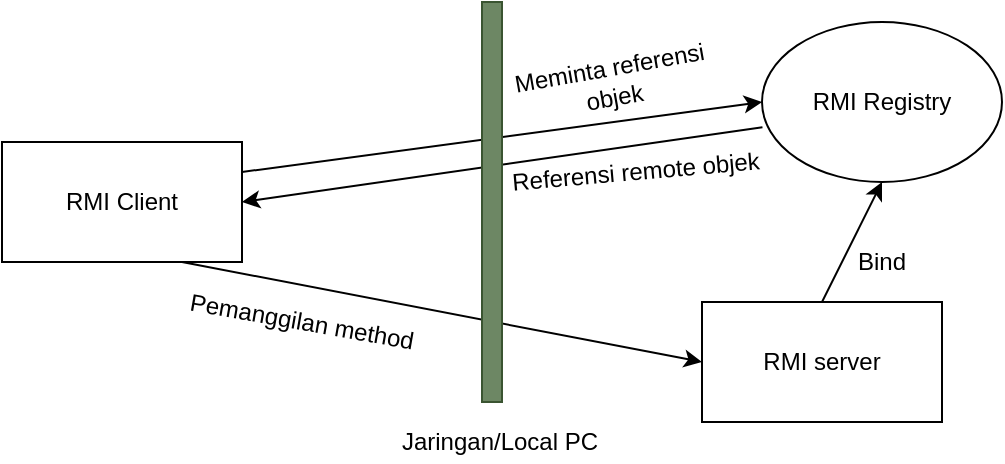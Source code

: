 <mxfile version="14.7.6" type="github"><diagram id="dDRKlp1xT1iawuPq_5Zy" name="Page-1"><mxGraphModel dx="744" dy="376" grid="1" gridSize="10" guides="1" tooltips="1" connect="1" arrows="1" fold="1" page="1" pageScale="1" pageWidth="827" pageHeight="1169" math="0" shadow="0"><root><mxCell id="0"/><mxCell id="1" parent="0"/><mxCell id="cYxboPASYOaU4rLhBHGn-11" value="" style="endArrow=classic;html=1;exitX=1;exitY=0.25;exitDx=0;exitDy=0;entryX=0;entryY=0.5;entryDx=0;entryDy=0;" edge="1" parent="1" source="cYxboPASYOaU4rLhBHGn-3" target="cYxboPASYOaU4rLhBHGn-2"><mxGeometry width="50" height="50" relative="1" as="geometry"><mxPoint x="360" y="240" as="sourcePoint"/><mxPoint x="410" y="190" as="targetPoint"/></mxGeometry></mxCell><mxCell id="cYxboPASYOaU4rLhBHGn-12" value="" style="endArrow=classic;html=1;entryX=1;entryY=0.5;entryDx=0;entryDy=0;exitX=0.002;exitY=0.658;exitDx=0;exitDy=0;exitPerimeter=0;" edge="1" parent="1" source="cYxboPASYOaU4rLhBHGn-2" target="cYxboPASYOaU4rLhBHGn-3"><mxGeometry width="50" height="50" relative="1" as="geometry"><mxPoint x="360" y="240" as="sourcePoint"/><mxPoint x="410" y="190" as="targetPoint"/></mxGeometry></mxCell><mxCell id="cYxboPASYOaU4rLhBHGn-10" value="" style="endArrow=classic;html=1;exitX=0.75;exitY=1;exitDx=0;exitDy=0;entryX=0;entryY=0.5;entryDx=0;entryDy=0;" edge="1" parent="1" source="cYxboPASYOaU4rLhBHGn-3" target="cYxboPASYOaU4rLhBHGn-1"><mxGeometry width="50" height="50" relative="1" as="geometry"><mxPoint x="360" y="240" as="sourcePoint"/><mxPoint x="410" y="190" as="targetPoint"/></mxGeometry></mxCell><mxCell id="cYxboPASYOaU4rLhBHGn-1" value="RMI server" style="rounded=0;whiteSpace=wrap;html=1;" vertex="1" parent="1"><mxGeometry x="450" y="230" width="120" height="60" as="geometry"/></mxCell><mxCell id="cYxboPASYOaU4rLhBHGn-2" value="RMI Registry" style="ellipse;whiteSpace=wrap;html=1;" vertex="1" parent="1"><mxGeometry x="480" y="90" width="120" height="80" as="geometry"/></mxCell><mxCell id="cYxboPASYOaU4rLhBHGn-3" value="RMI Client" style="rounded=0;whiteSpace=wrap;html=1;" vertex="1" parent="1"><mxGeometry x="100" y="150" width="120" height="60" as="geometry"/></mxCell><mxCell id="cYxboPASYOaU4rLhBHGn-5" value="" style="rounded=0;whiteSpace=wrap;html=1;fillColor=#6d8764;strokeColor=#3A5431;fontColor=#ffffff;" vertex="1" parent="1"><mxGeometry x="340" y="80" width="10" height="200" as="geometry"/></mxCell><mxCell id="cYxboPASYOaU4rLhBHGn-9" value="Jaringan/Local PC" style="text;html=1;strokeColor=none;fillColor=none;align=center;verticalAlign=middle;whiteSpace=wrap;rounded=0;" vertex="1" parent="1"><mxGeometry x="284" y="290" width="130" height="20" as="geometry"/></mxCell><mxCell id="cYxboPASYOaU4rLhBHGn-13" value="" style="endArrow=classic;html=1;exitX=0.5;exitY=0;exitDx=0;exitDy=0;entryX=0.5;entryY=1;entryDx=0;entryDy=0;" edge="1" parent="1" source="cYxboPASYOaU4rLhBHGn-1" target="cYxboPASYOaU4rLhBHGn-2"><mxGeometry width="50" height="50" relative="1" as="geometry"><mxPoint x="360" y="240" as="sourcePoint"/><mxPoint x="410" y="190" as="targetPoint"/></mxGeometry></mxCell><mxCell id="cYxboPASYOaU4rLhBHGn-15" value="Bind" style="text;html=1;strokeColor=none;fillColor=none;align=center;verticalAlign=middle;whiteSpace=wrap;rounded=0;" vertex="1" parent="1"><mxGeometry x="520" y="200" width="40" height="20" as="geometry"/></mxCell><mxCell id="cYxboPASYOaU4rLhBHGn-16" value="Meminta referensi objek" style="text;html=1;strokeColor=none;fillColor=none;align=center;verticalAlign=middle;whiteSpace=wrap;rounded=0;rotation=-10;" vertex="1" parent="1"><mxGeometry x="340.15" y="109.74" width="130" height="20" as="geometry"/></mxCell><mxCell id="cYxboPASYOaU4rLhBHGn-17" value="Pemanggilan method" style="text;html=1;strokeColor=none;fillColor=none;align=center;verticalAlign=middle;whiteSpace=wrap;rounded=0;rotation=10;" vertex="1" parent="1"><mxGeometry x="180" y="230" width="140" height="20" as="geometry"/></mxCell><mxCell id="cYxboPASYOaU4rLhBHGn-19" value="Referensi remote objek" style="text;html=1;strokeColor=none;fillColor=none;align=center;verticalAlign=middle;whiteSpace=wrap;rounded=0;rotation=-5;" vertex="1" parent="1"><mxGeometry x="352" y="155" width="130" height="20" as="geometry"/></mxCell></root></mxGraphModel></diagram></mxfile>